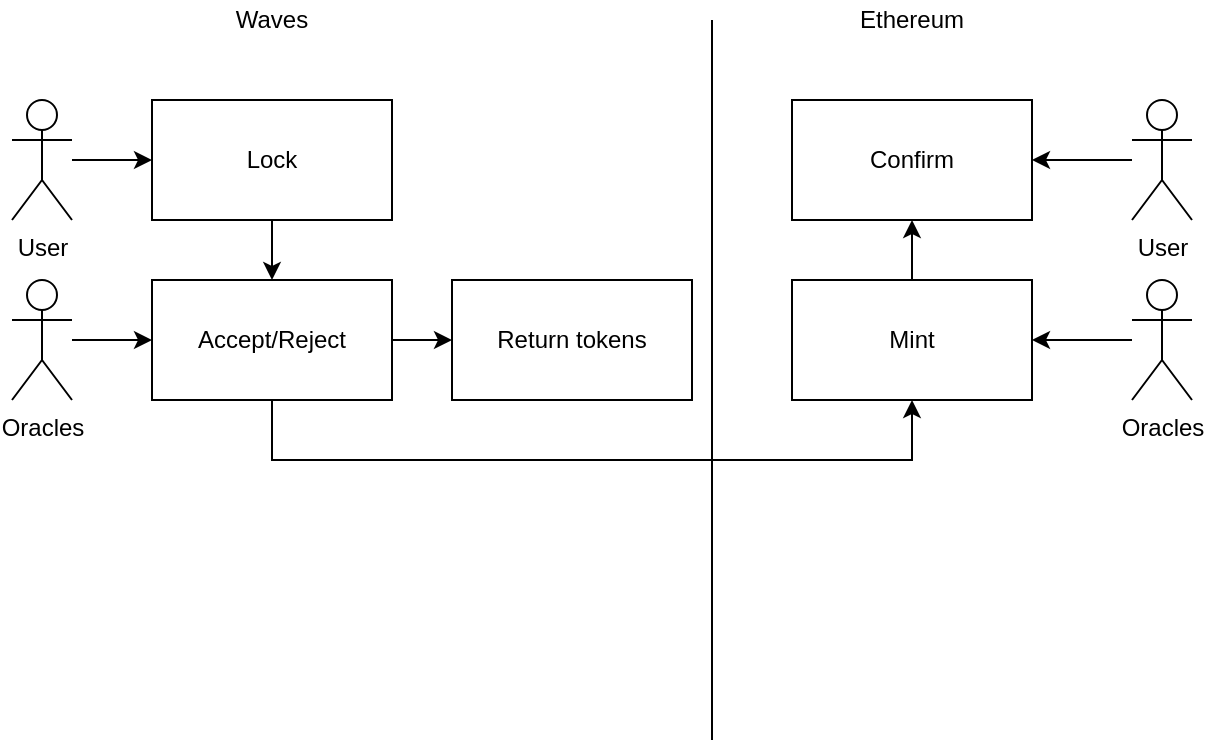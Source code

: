 <mxfile version="12.6.5" type="device"><diagram id="vnFmRWSeUgtu3io56SYT" name="Page-1"><mxGraphModel dx="1185" dy="640" grid="1" gridSize="10" guides="1" tooltips="1" connect="1" arrows="1" fold="1" page="1" pageScale="1" pageWidth="850" pageHeight="1100" math="0" shadow="0"><root><mxCell id="0"/><mxCell id="1" parent="0"/><mxCell id="KgLnIIY6ByAFBDoaz1G2-5" value="Waves" style="text;html=1;strokeColor=none;fillColor=none;align=center;verticalAlign=middle;whiteSpace=wrap;rounded=0;" vertex="1" parent="1"><mxGeometry x="200.0" y="70" width="40" height="20" as="geometry"/></mxCell><mxCell id="KgLnIIY6ByAFBDoaz1G2-12" value="" style="edgeStyle=orthogonalEdgeStyle;rounded=0;orthogonalLoop=1;jettySize=auto;html=1;" edge="1" parent="1" source="KgLnIIY6ByAFBDoaz1G2-7" target="KgLnIIY6ByAFBDoaz1G2-10"><mxGeometry relative="1" as="geometry"/></mxCell><mxCell id="KgLnIIY6ByAFBDoaz1G2-7" value="&lt;div&gt;Lock&lt;/div&gt;" style="rounded=0;whiteSpace=wrap;html=1;" vertex="1" parent="1"><mxGeometry x="160" y="120" width="120" height="60" as="geometry"/></mxCell><mxCell id="KgLnIIY6ByAFBDoaz1G2-9" value="" style="edgeStyle=orthogonalEdgeStyle;rounded=0;orthogonalLoop=1;jettySize=auto;html=1;" edge="1" parent="1" source="KgLnIIY6ByAFBDoaz1G2-8" target="KgLnIIY6ByAFBDoaz1G2-7"><mxGeometry relative="1" as="geometry"/></mxCell><mxCell id="KgLnIIY6ByAFBDoaz1G2-8" value="User" style="shape=umlActor;verticalLabelPosition=bottom;labelBackgroundColor=#ffffff;verticalAlign=top;html=1;outlineConnect=0;" vertex="1" parent="1"><mxGeometry x="90" y="120" width="30" height="60" as="geometry"/></mxCell><mxCell id="KgLnIIY6ByAFBDoaz1G2-27" value="" style="edgeStyle=orthogonalEdgeStyle;rounded=0;orthogonalLoop=1;jettySize=auto;html=1;entryX=0;entryY=0.5;entryDx=0;entryDy=0;" edge="1" parent="1" source="KgLnIIY6ByAFBDoaz1G2-10" target="KgLnIIY6ByAFBDoaz1G2-30"><mxGeometry relative="1" as="geometry"><mxPoint x="330" y="240" as="targetPoint"/></mxGeometry></mxCell><mxCell id="KgLnIIY6ByAFBDoaz1G2-29" value="" style="edgeStyle=orthogonalEdgeStyle;rounded=0;orthogonalLoop=1;jettySize=auto;html=1;entryX=0.5;entryY=1;entryDx=0;entryDy=0;" edge="1" parent="1" source="KgLnIIY6ByAFBDoaz1G2-10" target="KgLnIIY6ByAFBDoaz1G2-32"><mxGeometry relative="1" as="geometry"><mxPoint x="480" y="300" as="targetPoint"/><Array as="points"><mxPoint x="220" y="300"/><mxPoint x="540" y="300"/></Array></mxGeometry></mxCell><mxCell id="KgLnIIY6ByAFBDoaz1G2-10" value="Accept/Reject" style="rounded=0;whiteSpace=wrap;html=1;" vertex="1" parent="1"><mxGeometry x="160" y="210" width="120" height="60" as="geometry"/></mxCell><mxCell id="KgLnIIY6ByAFBDoaz1G2-19" value="" style="edgeStyle=orthogonalEdgeStyle;rounded=0;orthogonalLoop=1;jettySize=auto;html=1;" edge="1" parent="1" source="KgLnIIY6ByAFBDoaz1G2-17" target="KgLnIIY6ByAFBDoaz1G2-10"><mxGeometry relative="1" as="geometry"/></mxCell><mxCell id="KgLnIIY6ByAFBDoaz1G2-17" value="Oracles" style="shape=umlActor;verticalLabelPosition=bottom;labelBackgroundColor=#ffffff;verticalAlign=top;html=1;outlineConnect=0;" vertex="1" parent="1"><mxGeometry x="90" y="210" width="30" height="60" as="geometry"/></mxCell><mxCell id="KgLnIIY6ByAFBDoaz1G2-24" value="" style="endArrow=none;html=1;" edge="1" parent="1"><mxGeometry width="50" height="50" relative="1" as="geometry"><mxPoint x="440" y="440" as="sourcePoint"/><mxPoint x="440" y="80" as="targetPoint"/></mxGeometry></mxCell><mxCell id="KgLnIIY6ByAFBDoaz1G2-25" value="Ethereum" style="text;html=1;strokeColor=none;fillColor=none;align=center;verticalAlign=middle;whiteSpace=wrap;rounded=0;" vertex="1" parent="1"><mxGeometry x="520" y="70" width="40" height="20" as="geometry"/></mxCell><mxCell id="KgLnIIY6ByAFBDoaz1G2-30" value="Return tokens" style="rounded=0;whiteSpace=wrap;html=1;" vertex="1" parent="1"><mxGeometry x="310" y="210" width="120" height="60" as="geometry"/></mxCell><mxCell id="KgLnIIY6ByAFBDoaz1G2-36" value="" style="edgeStyle=orthogonalEdgeStyle;rounded=0;orthogonalLoop=1;jettySize=auto;html=1;" edge="1" parent="1" source="KgLnIIY6ByAFBDoaz1G2-32" target="KgLnIIY6ByAFBDoaz1G2-35"><mxGeometry relative="1" as="geometry"/></mxCell><mxCell id="KgLnIIY6ByAFBDoaz1G2-32" value="Mint" style="rounded=0;whiteSpace=wrap;html=1;" vertex="1" parent="1"><mxGeometry x="480" y="210" width="120" height="60" as="geometry"/></mxCell><mxCell id="KgLnIIY6ByAFBDoaz1G2-34" value="" style="edgeStyle=orthogonalEdgeStyle;rounded=0;orthogonalLoop=1;jettySize=auto;html=1;" edge="1" parent="1" source="KgLnIIY6ByAFBDoaz1G2-33" target="KgLnIIY6ByAFBDoaz1G2-32"><mxGeometry relative="1" as="geometry"/></mxCell><mxCell id="KgLnIIY6ByAFBDoaz1G2-33" value="Oracles" style="shape=umlActor;verticalLabelPosition=bottom;labelBackgroundColor=#ffffff;verticalAlign=top;html=1;outlineConnect=0;" vertex="1" parent="1"><mxGeometry x="650" y="210" width="30" height="60" as="geometry"/></mxCell><mxCell id="KgLnIIY6ByAFBDoaz1G2-35" value="Confirm" style="rounded=0;whiteSpace=wrap;html=1;" vertex="1" parent="1"><mxGeometry x="480.0" y="120" width="120" height="60" as="geometry"/></mxCell><mxCell id="KgLnIIY6ByAFBDoaz1G2-38" value="" style="edgeStyle=orthogonalEdgeStyle;rounded=0;orthogonalLoop=1;jettySize=auto;html=1;" edge="1" parent="1" source="KgLnIIY6ByAFBDoaz1G2-37" target="KgLnIIY6ByAFBDoaz1G2-35"><mxGeometry relative="1" as="geometry"/></mxCell><mxCell id="KgLnIIY6ByAFBDoaz1G2-37" value="User" style="shape=umlActor;verticalLabelPosition=bottom;labelBackgroundColor=#ffffff;verticalAlign=top;html=1;outlineConnect=0;" vertex="1" parent="1"><mxGeometry x="650" y="120" width="30" height="60" as="geometry"/></mxCell></root></mxGraphModel></diagram></mxfile>